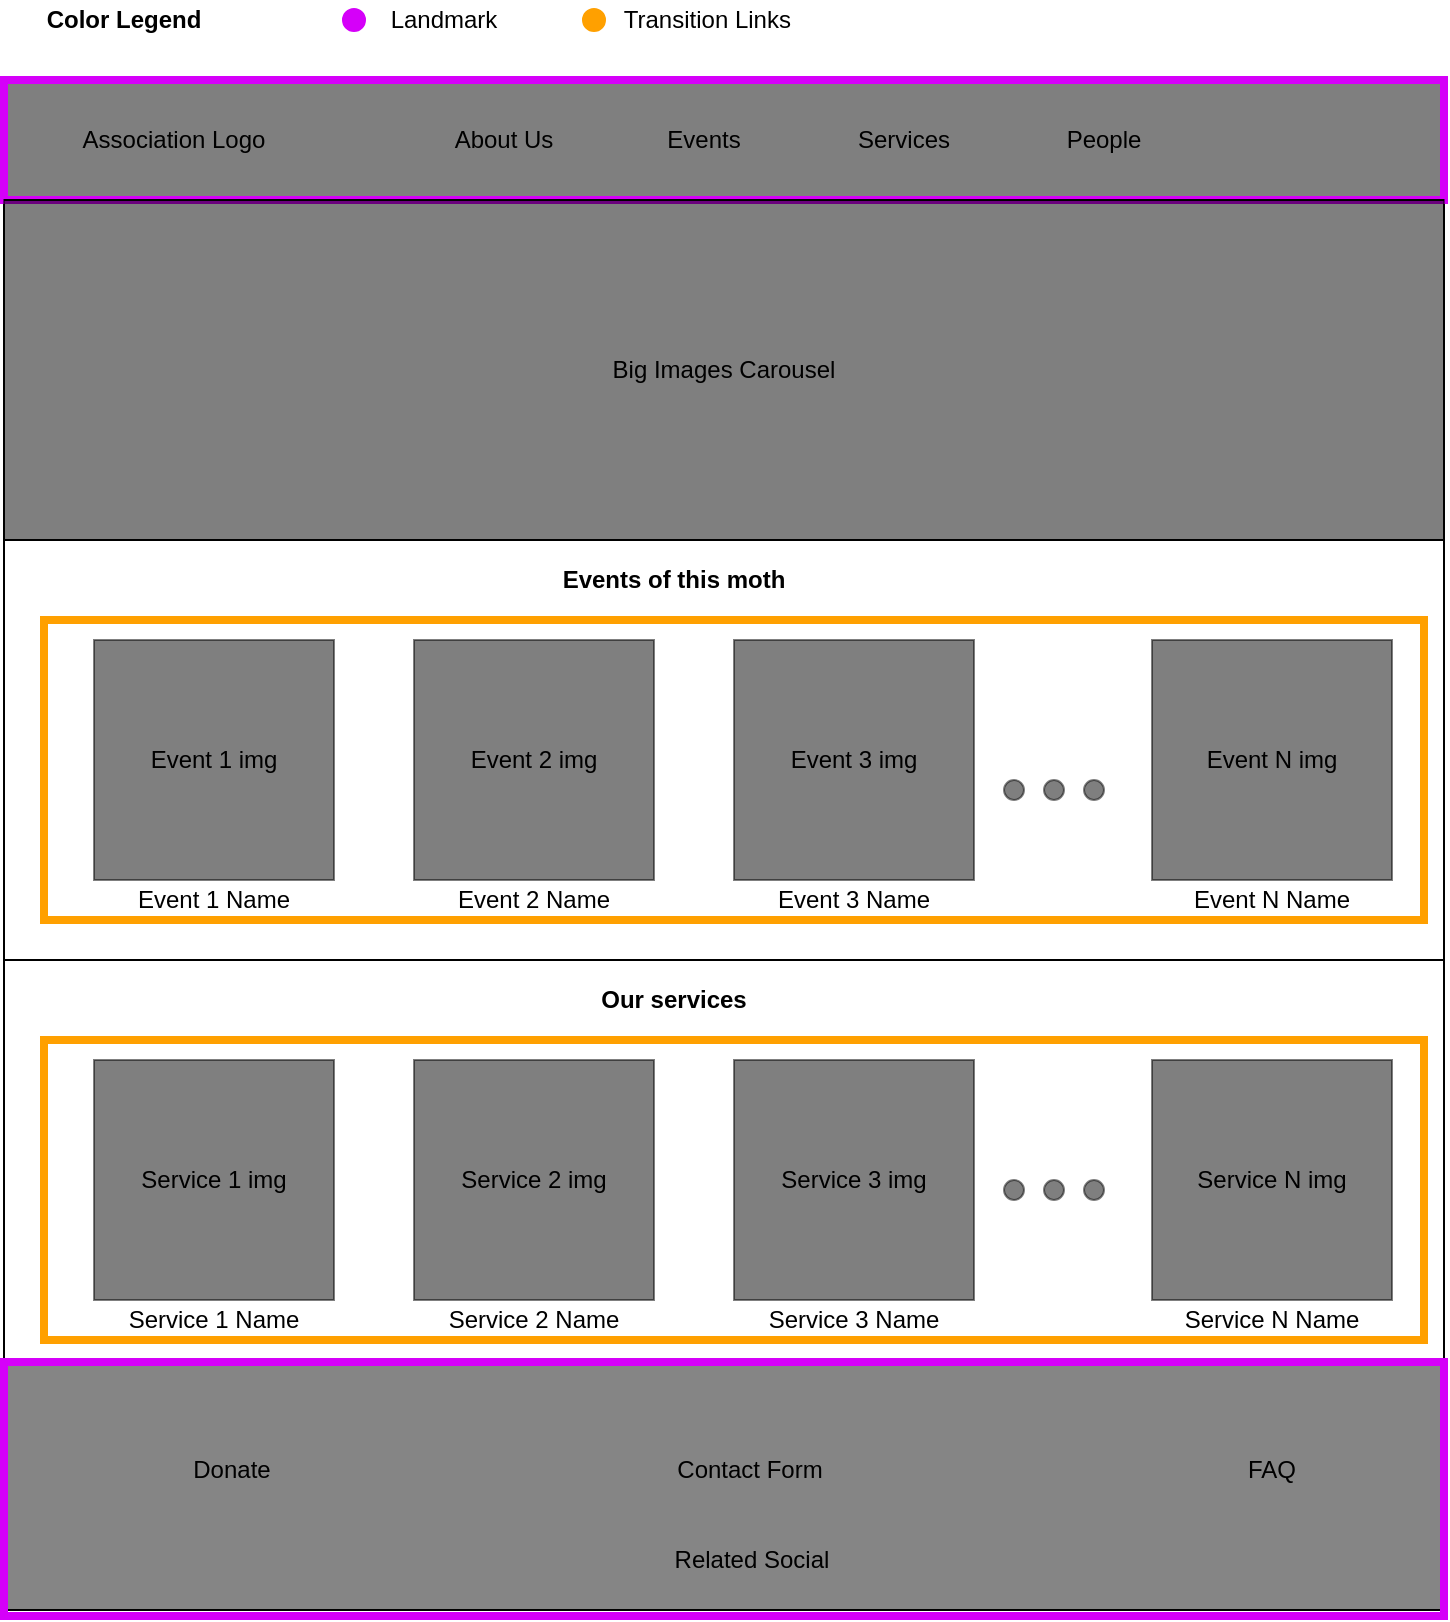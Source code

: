 <mxfile version="13.0.0" type="device"><diagram id="FJM6Vmq2a5Ttb_jY3mwE" name="Page-1"><mxGraphModel dx="1673" dy="839" grid="1" gridSize="10" guides="1" tooltips="1" connect="1" arrows="1" fold="1" page="1" pageScale="1" pageWidth="827" pageHeight="1169" math="0" shadow="0"><root><mxCell id="0"/><mxCell id="1" parent="0"/><mxCell id="HE4_p6Rf4Yn5z1w7c37w-28" value="" style="rounded=0;whiteSpace=wrap;html=1;fillColor=none;strokeColor=#ffa000;strokeWidth=4;" vertex="1" parent="1"><mxGeometry x="60" y="310" width="690" height="150" as="geometry"/></mxCell><mxCell id="DDU2CZ-y-U2Bd8dDzV6b-1" value="" style="rounded=0;whiteSpace=wrap;html=1;fillColor=#000000;gradientColor=none;opacity=50;" parent="1" vertex="1"><mxGeometry x="40" y="40" width="720" height="60" as="geometry"/></mxCell><mxCell id="DDU2CZ-y-U2Bd8dDzV6b-2" value="Association Logo" style="text;html=1;strokeColor=none;fillColor=none;align=center;verticalAlign=middle;whiteSpace=wrap;rounded=0;" parent="1" vertex="1"><mxGeometry x="60" y="60" width="130" height="20" as="geometry"/></mxCell><mxCell id="DDU2CZ-y-U2Bd8dDzV6b-3" value="About Us" style="text;html=1;strokeColor=none;fillColor=none;align=center;verticalAlign=middle;whiteSpace=wrap;rounded=0;" parent="1" vertex="1"><mxGeometry x="240" y="60" width="100" height="20" as="geometry"/></mxCell><mxCell id="DDU2CZ-y-U2Bd8dDzV6b-4" value="Events" style="text;html=1;strokeColor=none;fillColor=none;align=center;verticalAlign=middle;whiteSpace=wrap;rounded=0;" parent="1" vertex="1"><mxGeometry x="340" y="60" width="100" height="20" as="geometry"/></mxCell><mxCell id="DDU2CZ-y-U2Bd8dDzV6b-5" value="Services" style="text;html=1;strokeColor=none;fillColor=none;align=center;verticalAlign=middle;whiteSpace=wrap;rounded=0;" parent="1" vertex="1"><mxGeometry x="440" y="60" width="100" height="20" as="geometry"/></mxCell><mxCell id="DDU2CZ-y-U2Bd8dDzV6b-6" value="People" style="text;html=1;strokeColor=none;fillColor=none;align=center;verticalAlign=middle;whiteSpace=wrap;rounded=0;" parent="1" vertex="1"><mxGeometry x="540" y="60" width="100" height="20" as="geometry"/></mxCell><mxCell id="DDU2CZ-y-U2Bd8dDzV6b-9" value="" style="rounded=0;whiteSpace=wrap;html=1;fillColor=#858585;gradientColor=none;" parent="1" vertex="1"><mxGeometry x="40" y="680" width="720" height="125" as="geometry"/></mxCell><mxCell id="DDU2CZ-y-U2Bd8dDzV6b-10" value="Related Social" style="text;html=1;strokeColor=none;fillColor=none;align=center;verticalAlign=middle;whiteSpace=wrap;rounded=0;" parent="1" vertex="1"><mxGeometry x="349" y="770" width="130" height="20" as="geometry"/></mxCell><mxCell id="DDU2CZ-y-U2Bd8dDzV6b-11" value="Contact Form" style="text;html=1;strokeColor=none;fillColor=none;align=center;verticalAlign=middle;whiteSpace=wrap;rounded=0;" parent="1" vertex="1"><mxGeometry x="348" y="725" width="130" height="20" as="geometry"/></mxCell><mxCell id="DDU2CZ-y-U2Bd8dDzV6b-12" value="FAQ" style="text;html=1;strokeColor=none;fillColor=none;align=center;verticalAlign=middle;whiteSpace=wrap;rounded=0;" parent="1" vertex="1"><mxGeometry x="609" y="725" width="130" height="20" as="geometry"/></mxCell><mxCell id="DDU2CZ-y-U2Bd8dDzV6b-13" value="Donate" style="text;html=1;strokeColor=none;fillColor=none;align=center;verticalAlign=middle;whiteSpace=wrap;rounded=0;" parent="1" vertex="1"><mxGeometry x="89" y="725" width="130" height="20" as="geometry"/></mxCell><mxCell id="DDU2CZ-y-U2Bd8dDzV6b-14" value="" style="endArrow=none;html=1;entryX=0;entryY=1;entryDx=0;entryDy=0;exitX=0;exitY=0;exitDx=0;exitDy=0;" parent="1" source="DDU2CZ-y-U2Bd8dDzV6b-9" target="DDU2CZ-y-U2Bd8dDzV6b-1" edge="1"><mxGeometry width="50" height="50" relative="1" as="geometry"><mxPoint x="40" y="280" as="sourcePoint"/><mxPoint x="100" y="140" as="targetPoint"/></mxGeometry></mxCell><mxCell id="DDU2CZ-y-U2Bd8dDzV6b-15" value="" style="endArrow=none;html=1;entryX=0;entryY=1;entryDx=0;entryDy=0;exitX=1;exitY=0;exitDx=0;exitDy=0;" parent="1" edge="1" source="HE4_p6Rf4Yn5z1w7c37w-7"><mxGeometry width="50" height="50" relative="1" as="geometry"><mxPoint x="760" y="520.0" as="sourcePoint"/><mxPoint x="760.0" y="100" as="targetPoint"/></mxGeometry></mxCell><mxCell id="HE4_p6Rf4Yn5z1w7c37w-2" value="&lt;span style=&quot;font-weight: normal&quot;&gt;&lt;font color=&quot;#000000&quot;&gt;Landmark&lt;/font&gt;&lt;/span&gt;" style="text;html=1;strokeColor=none;fillColor=none;align=center;verticalAlign=middle;whiteSpace=wrap;rounded=0;fontColor=#00C853;fontStyle=1" vertex="1" parent="1"><mxGeometry x="200" width="120" height="20" as="geometry"/></mxCell><mxCell id="HE4_p6Rf4Yn5z1w7c37w-3" value="Color Legend" style="text;html=1;strokeColor=none;fillColor=none;align=center;verticalAlign=middle;whiteSpace=wrap;rounded=0;fontColor=#000000;opacity=50;fontStyle=1" vertex="1" parent="1"><mxGeometry x="40" width="120" height="20" as="geometry"/></mxCell><mxCell id="HE4_p6Rf4Yn5z1w7c37w-4" value="" style="ellipse;whiteSpace=wrap;html=1;aspect=fixed;strokeColor=#D500F9;strokeWidth=2;fillColor=#d500f9;gradientColor=none;fontColor=#000000;align=center;" vertex="1" parent="1"><mxGeometry x="210" y="5" width="10" height="10" as="geometry"/></mxCell><mxCell id="HE4_p6Rf4Yn5z1w7c37w-6" value="" style="rounded=0;whiteSpace=wrap;html=1;fillColor=none;strokeColor=#D500F9;strokeWidth=4;" vertex="1" parent="1"><mxGeometry x="40" y="40" width="720" height="60" as="geometry"/></mxCell><mxCell id="HE4_p6Rf4Yn5z1w7c37w-7" value="" style="rounded=0;whiteSpace=wrap;html=1;fillColor=none;strokeColor=#D500F9;strokeWidth=4;" vertex="1" parent="1"><mxGeometry x="40" y="681" width="720" height="127" as="geometry"/></mxCell><mxCell id="HE4_p6Rf4Yn5z1w7c37w-8" value="Big Images Carousel" style="rounded=0;whiteSpace=wrap;html=1;strokeColor=#000000;strokeWidth=1;fillColor=#000000;gradientColor=none;fontColor=#000000;opacity=50;" vertex="1" parent="1"><mxGeometry x="40" y="100" width="720" height="170" as="geometry"/></mxCell><mxCell id="HE4_p6Rf4Yn5z1w7c37w-9" value="" style="endArrow=none;html=1;fontColor=#FF5131;" edge="1" parent="1"><mxGeometry width="50" height="50" relative="1" as="geometry"><mxPoint x="40" y="100" as="sourcePoint"/><mxPoint x="760" y="100" as="targetPoint"/></mxGeometry></mxCell><mxCell id="HE4_p6Rf4Yn5z1w7c37w-16" value="Event 2 img" style="rounded=0;whiteSpace=wrap;html=1;strokeColor=#000000;strokeWidth=1;fillColor=#000000;gradientColor=none;fontColor=#000000;opacity=50;" vertex="1" parent="1"><mxGeometry x="245" y="320" width="120" height="120" as="geometry"/></mxCell><mxCell id="HE4_p6Rf4Yn5z1w7c37w-17" value="Event 3 img" style="rounded=0;whiteSpace=wrap;html=1;strokeColor=#000000;strokeWidth=1;fillColor=#000000;gradientColor=none;fontColor=#000000;opacity=50;" vertex="1" parent="1"><mxGeometry x="405" y="320" width="120" height="120" as="geometry"/></mxCell><mxCell id="HE4_p6Rf4Yn5z1w7c37w-18" value="Event 1 img" style="rounded=0;whiteSpace=wrap;html=1;strokeColor=#000000;strokeWidth=1;fillColor=#000000;gradientColor=none;fontColor=#000000;opacity=50;" vertex="1" parent="1"><mxGeometry x="85" y="320" width="120" height="120" as="geometry"/></mxCell><mxCell id="HE4_p6Rf4Yn5z1w7c37w-19" value="Event 1 Name" style="text;html=1;strokeColor=none;fillColor=none;align=center;verticalAlign=middle;whiteSpace=wrap;rounded=0;" vertex="1" parent="1"><mxGeometry x="85" y="440" width="120" height="20" as="geometry"/></mxCell><mxCell id="HE4_p6Rf4Yn5z1w7c37w-20" value="Event 2 Name" style="text;html=1;strokeColor=none;fillColor=none;align=center;verticalAlign=middle;whiteSpace=wrap;rounded=0;" vertex="1" parent="1"><mxGeometry x="245" y="440" width="120" height="20" as="geometry"/></mxCell><mxCell id="HE4_p6Rf4Yn5z1w7c37w-21" value="Event 3 Name" style="text;html=1;strokeColor=none;fillColor=none;align=center;verticalAlign=middle;whiteSpace=wrap;rounded=0;" vertex="1" parent="1"><mxGeometry x="405" y="440" width="120" height="20" as="geometry"/></mxCell><mxCell id="HE4_p6Rf4Yn5z1w7c37w-22" value="Events of this moth" style="text;html=1;strokeColor=none;fillColor=none;align=center;verticalAlign=middle;whiteSpace=wrap;rounded=0;fontColor=#000000;opacity=50;fontStyle=1" vertex="1" parent="1"><mxGeometry x="295" y="280" width="160" height="20" as="geometry"/></mxCell><mxCell id="HE4_p6Rf4Yn5z1w7c37w-25" value="" style="endArrow=none;html=1;" edge="1" parent="1"><mxGeometry width="50" height="50" relative="1" as="geometry"><mxPoint x="40" y="270" as="sourcePoint"/><mxPoint x="760" y="270" as="targetPoint"/></mxGeometry></mxCell><mxCell id="HE4_p6Rf4Yn5z1w7c37w-27" value="" style="endArrow=none;html=1;" edge="1" parent="1"><mxGeometry width="50" height="50" relative="1" as="geometry"><mxPoint x="40" y="480" as="sourcePoint"/><mxPoint x="760" y="480" as="targetPoint"/></mxGeometry></mxCell><mxCell id="HE4_p6Rf4Yn5z1w7c37w-29" value="Event N img" style="rounded=0;whiteSpace=wrap;html=1;strokeColor=#000000;strokeWidth=1;fillColor=#000000;gradientColor=none;fontColor=#000000;opacity=50;" vertex="1" parent="1"><mxGeometry x="614" y="320" width="120" height="120" as="geometry"/></mxCell><mxCell id="HE4_p6Rf4Yn5z1w7c37w-30" value="Event N Name" style="text;html=1;strokeColor=none;fillColor=none;align=center;verticalAlign=middle;whiteSpace=wrap;rounded=0;" vertex="1" parent="1"><mxGeometry x="614" y="440" width="120" height="20" as="geometry"/></mxCell><mxCell id="HE4_p6Rf4Yn5z1w7c37w-32" value="Our services" style="text;html=1;strokeColor=none;fillColor=none;align=center;verticalAlign=middle;whiteSpace=wrap;rounded=0;fontColor=#000000;opacity=50;fontStyle=1" vertex="1" parent="1"><mxGeometry x="295" y="490" width="160" height="20" as="geometry"/></mxCell><mxCell id="HE4_p6Rf4Yn5z1w7c37w-33" value="&lt;span style=&quot;font-weight: normal&quot;&gt;&lt;font color=&quot;#000000&quot;&gt;&amp;nbsp; &amp;nbsp; &amp;nbsp; &amp;nbsp;Transition Links&lt;/font&gt;&lt;/span&gt;" style="text;html=1;strokeColor=none;fillColor=none;align=center;verticalAlign=middle;whiteSpace=wrap;rounded=0;fontColor=#00C853;fontStyle=1" vertex="1" parent="1"><mxGeometry x="320" width="120" height="20" as="geometry"/></mxCell><mxCell id="HE4_p6Rf4Yn5z1w7c37w-34" value="" style="ellipse;whiteSpace=wrap;html=1;aspect=fixed;strokeColor=#FFA000;strokeWidth=2;fillColor=#FFA000;gradientColor=none;fontColor=#000000;align=center;" vertex="1" parent="1"><mxGeometry x="330" y="5" width="10" height="10" as="geometry"/></mxCell><mxCell id="HE4_p6Rf4Yn5z1w7c37w-35" value="" style="rounded=0;whiteSpace=wrap;html=1;fillColor=none;strokeColor=#ffa000;strokeWidth=4;" vertex="1" parent="1"><mxGeometry x="60" y="520" width="690" height="150" as="geometry"/></mxCell><mxCell id="HE4_p6Rf4Yn5z1w7c37w-36" value="Service 2 img" style="rounded=0;whiteSpace=wrap;html=1;strokeColor=#000000;strokeWidth=1;fillColor=#000000;gradientColor=none;fontColor=#000000;opacity=50;" vertex="1" parent="1"><mxGeometry x="245" y="530" width="120" height="120" as="geometry"/></mxCell><mxCell id="HE4_p6Rf4Yn5z1w7c37w-37" value="Service 3 img" style="rounded=0;whiteSpace=wrap;html=1;strokeColor=#000000;strokeWidth=1;fillColor=#000000;gradientColor=none;fontColor=#000000;opacity=50;" vertex="1" parent="1"><mxGeometry x="405" y="530" width="120" height="120" as="geometry"/></mxCell><mxCell id="HE4_p6Rf4Yn5z1w7c37w-38" value="Service 1 img" style="rounded=0;whiteSpace=wrap;html=1;strokeColor=#000000;strokeWidth=1;fillColor=#000000;gradientColor=none;fontColor=#000000;opacity=50;" vertex="1" parent="1"><mxGeometry x="85" y="530" width="120" height="120" as="geometry"/></mxCell><mxCell id="HE4_p6Rf4Yn5z1w7c37w-39" value="Service 1 Name" style="text;html=1;strokeColor=none;fillColor=none;align=center;verticalAlign=middle;whiteSpace=wrap;rounded=0;" vertex="1" parent="1"><mxGeometry x="85" y="650" width="120" height="20" as="geometry"/></mxCell><mxCell id="HE4_p6Rf4Yn5z1w7c37w-40" value="Service 2 Name" style="text;html=1;strokeColor=none;fillColor=none;align=center;verticalAlign=middle;whiteSpace=wrap;rounded=0;" vertex="1" parent="1"><mxGeometry x="245" y="650" width="120" height="20" as="geometry"/></mxCell><mxCell id="HE4_p6Rf4Yn5z1w7c37w-41" value="Service 3 Name" style="text;html=1;strokeColor=none;fillColor=none;align=center;verticalAlign=middle;whiteSpace=wrap;rounded=0;" vertex="1" parent="1"><mxGeometry x="405" y="650" width="120" height="20" as="geometry"/></mxCell><mxCell id="HE4_p6Rf4Yn5z1w7c37w-42" value="Service N img" style="rounded=0;whiteSpace=wrap;html=1;strokeColor=#000000;strokeWidth=1;fillColor=#000000;gradientColor=none;fontColor=#000000;opacity=50;" vertex="1" parent="1"><mxGeometry x="614" y="530" width="120" height="120" as="geometry"/></mxCell><mxCell id="HE4_p6Rf4Yn5z1w7c37w-43" value="Service N Name" style="text;html=1;strokeColor=none;fillColor=none;align=center;verticalAlign=middle;whiteSpace=wrap;rounded=0;" vertex="1" parent="1"><mxGeometry x="614" y="650" width="120" height="20" as="geometry"/></mxCell><mxCell id="HE4_p6Rf4Yn5z1w7c37w-53" value="" style="ellipse;whiteSpace=wrap;html=1;aspect=fixed;strokeColor=#000000;strokeWidth=1;fillColor=#000000;gradientColor=none;fontColor=#000000;opacity=50;" vertex="1" parent="1"><mxGeometry x="540" y="390" width="10" height="10" as="geometry"/></mxCell><mxCell id="HE4_p6Rf4Yn5z1w7c37w-54" value="" style="ellipse;whiteSpace=wrap;html=1;aspect=fixed;strokeColor=#000000;strokeWidth=1;fillColor=#000000;gradientColor=none;fontColor=#000000;opacity=50;" vertex="1" parent="1"><mxGeometry x="560" y="390" width="10" height="10" as="geometry"/></mxCell><mxCell id="HE4_p6Rf4Yn5z1w7c37w-55" value="" style="ellipse;whiteSpace=wrap;html=1;aspect=fixed;strokeColor=#000000;strokeWidth=1;fillColor=#000000;gradientColor=none;fontColor=#000000;opacity=50;" vertex="1" parent="1"><mxGeometry x="580" y="390" width="10" height="10" as="geometry"/></mxCell><mxCell id="HE4_p6Rf4Yn5z1w7c37w-56" value="" style="ellipse;whiteSpace=wrap;html=1;aspect=fixed;strokeColor=#000000;strokeWidth=1;fillColor=#000000;gradientColor=none;fontColor=#000000;opacity=50;" vertex="1" parent="1"><mxGeometry x="540" y="590" width="10" height="10" as="geometry"/></mxCell><mxCell id="HE4_p6Rf4Yn5z1w7c37w-57" value="" style="ellipse;whiteSpace=wrap;html=1;aspect=fixed;strokeColor=#000000;strokeWidth=1;fillColor=#000000;gradientColor=none;fontColor=#000000;opacity=50;" vertex="1" parent="1"><mxGeometry x="560" y="590" width="10" height="10" as="geometry"/></mxCell><mxCell id="HE4_p6Rf4Yn5z1w7c37w-58" value="" style="ellipse;whiteSpace=wrap;html=1;aspect=fixed;strokeColor=#000000;strokeWidth=1;fillColor=#000000;gradientColor=none;fontColor=#000000;opacity=50;" vertex="1" parent="1"><mxGeometry x="580" y="590" width="10" height="10" as="geometry"/></mxCell></root></mxGraphModel></diagram></mxfile>